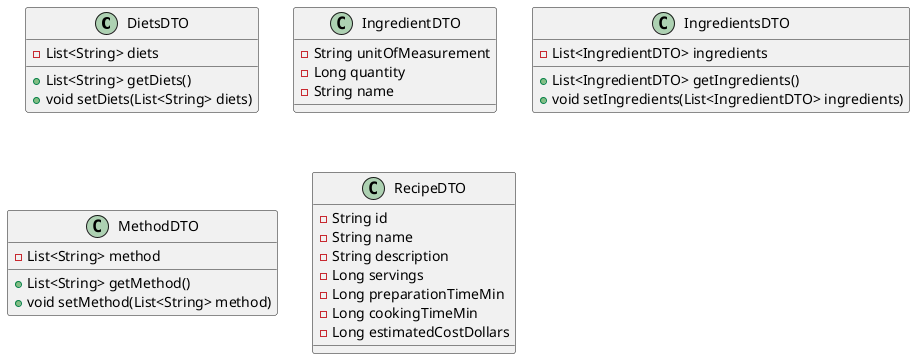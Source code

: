 @startuml

class DietsDTO {
    - List<String> diets
    + List<String> getDiets()
    + void setDiets(List<String> diets)
}

class IngredientDTO {
    - String unitOfMeasurement
    - Long quantity
    - String name
}

class IngredientsDTO {
    - List<IngredientDTO> ingredients
    + List<IngredientDTO> getIngredients()
    + void setIngredients(List<IngredientDTO> ingredients)
}

class MethodDTO {
    - List<String> method
    + List<String> getMethod()
    + void setMethod(List<String> method)
}

class RecipeDTO {
    - String id
    - String name
    - String description
    - Long servings
    - Long preparationTimeMin
    - Long cookingTimeMin
    - Long estimatedCostDollars
}

@enduml
